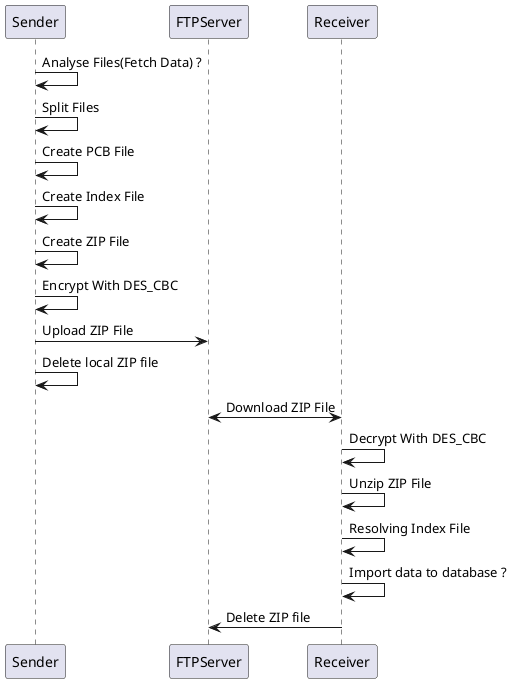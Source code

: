 @startuml
Sender -> Sender: Analyse Files(Fetch Data) ?
Sender -> Sender: Split Files
Sender -> Sender: Create PCB File
Sender -> Sender: Create Index File
Sender -> Sender: Create ZIP File
Sender -> Sender: Encrypt With DES_CBC
Sender -> FTPServer: Upload ZIP File
Sender -> Sender: Delete local ZIP file

Receiver <-> FTPServer: Download ZIP File
Receiver -> Receiver: Decrypt With DES_CBC
Receiver -> Receiver: Unzip ZIP File
Receiver -> Receiver: Resolving Index File
Receiver -> Receiver: Import data to database ?
Receiver -> FTPServer: Delete ZIP file
@enduml